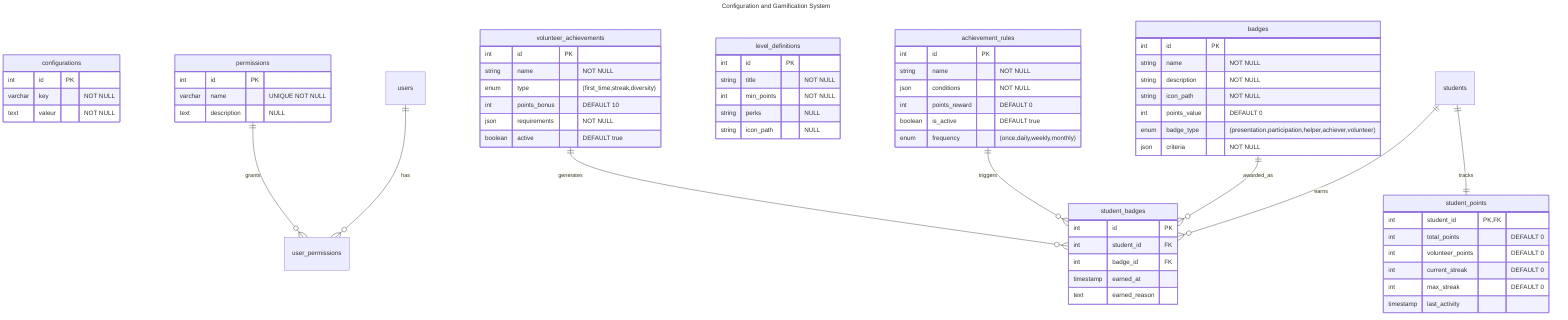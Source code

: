 ---
title: Configuration and Gamification System
---
erDiagram
    %% Existing Config
    configurations {
        int id PK
        varchar key "NOT NULL"
        text valeur "NOT NULL"
    }

    permissions {
        int id PK
        varchar name "UNIQUE NOT NULL"
        text description "NULL"
    }

    %% Existing Gamification System
    badges {
        int id PK
        string name "NOT NULL"
        string description "NOT NULL"
        string icon_path "NOT NULL"
        int points_value "DEFAULT 0"
        enum badge_type "(presentation,participation,helper,achiever,volunteer)"
        json criteria "NOT NULL"
    }

    student_badges {
        int id PK
        int student_id FK
        int badge_id FK
        timestamp earned_at
        text earned_reason
    }

    achievement_rules {
        int id PK
        string name "NOT NULL"
        json conditions "NOT NULL"
        int points_reward "DEFAULT 0"
        boolean is_active "DEFAULT true"
        enum frequency "(once,daily,weekly,monthly)"
    }

    student_points {
        int student_id PK,FK
        int total_points "DEFAULT 0"
        int volunteer_points "DEFAULT 0"
        int current_streak "DEFAULT 0"
        int max_streak "DEFAULT 0"
        timestamp last_activity
    }

    level_definitions {
        int id PK
        string title "NOT NULL"
        int min_points "NOT NULL"
        string perks "NULL"
        string icon_path "NULL"
    }

    %% New Volunteer Achievement Rules
    volunteer_achievements {
        int id PK
        string name "NOT NULL"
        enum type "(first_time,streak,diversity)"
        int points_bonus "DEFAULT 10"
        json requirements "NOT NULL"
        boolean active "DEFAULT true"
    }

    %% Relations
    users ||--o{ user_permissions : has
    permissions ||--o{ user_permissions : grants
    students ||--o{ student_badges : earns
    badges ||--o{ student_badges : awarded_as
    students ||--|| student_points : tracks
    achievement_rules ||--o{ student_badges : triggers
    volunteer_achievements ||--o{ student_badges : generates